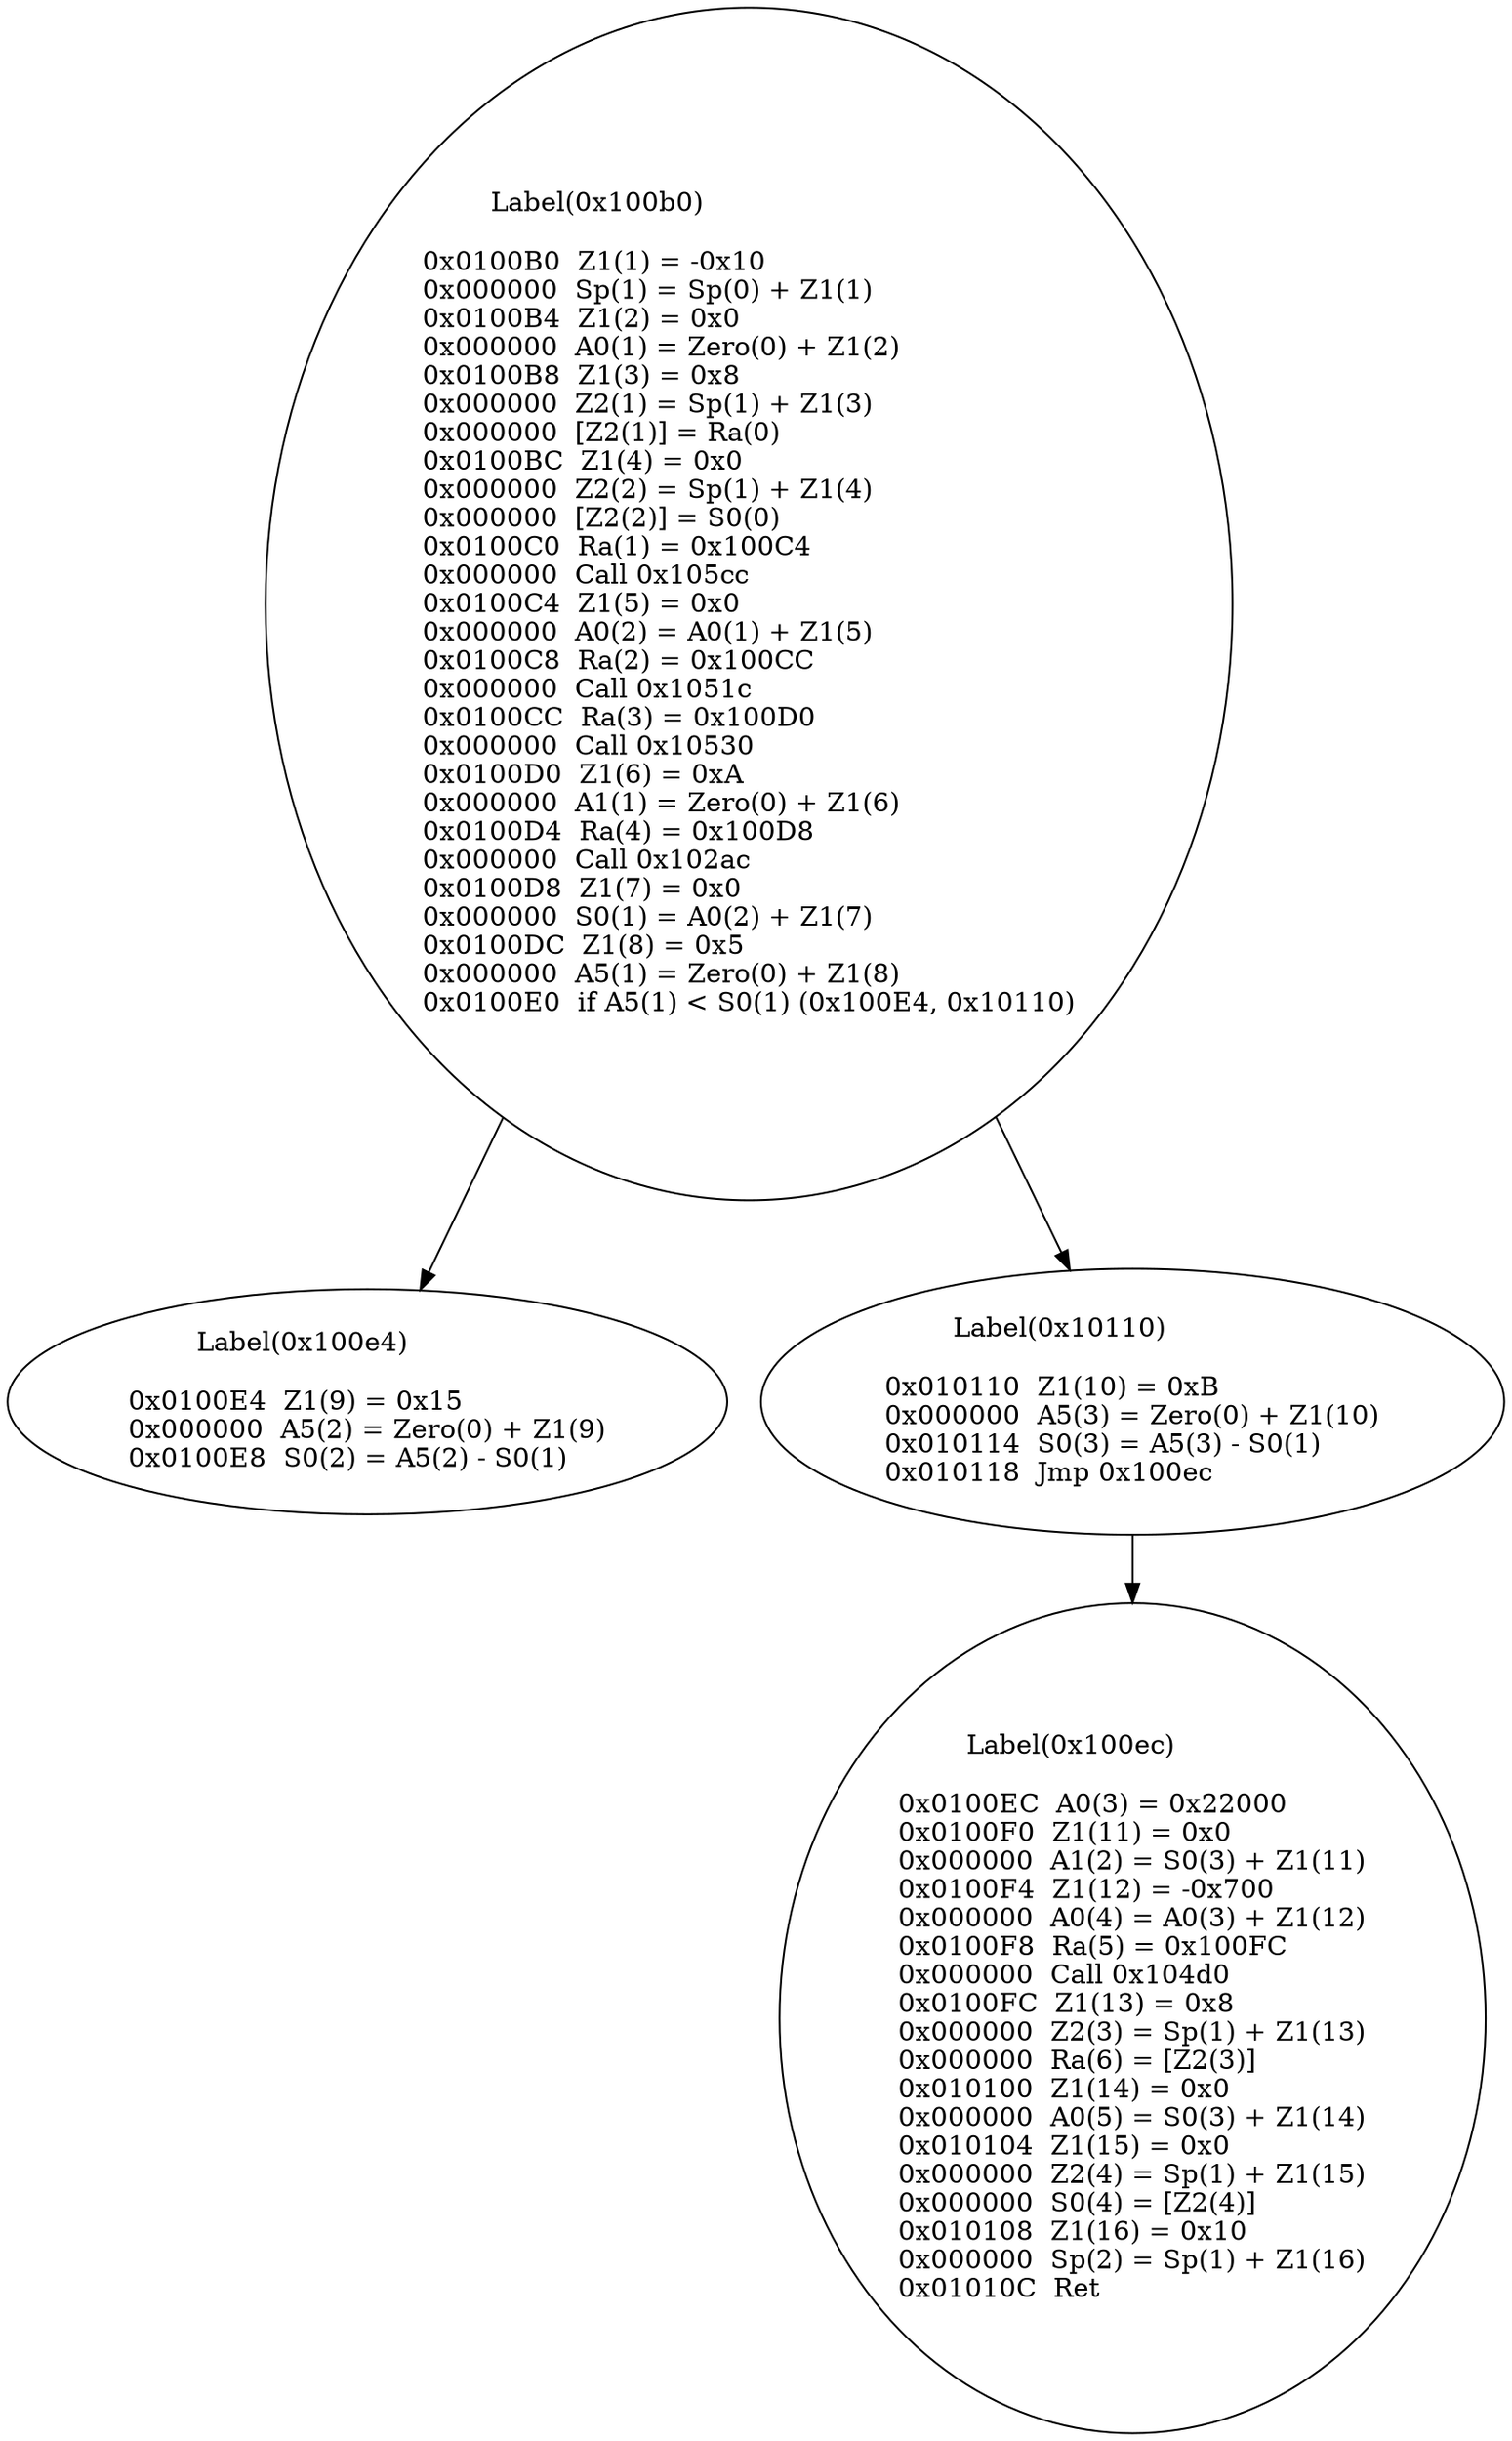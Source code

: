 digraph {
    0 [ label = "	Label(0x100b0)\l\l0x0100B0  Z1(1) = -0x10\l0x000000  Sp(1) = Sp(0) + Z1(1)\l0x0100B4  Z1(2) = 0x0\l0x000000  A0(1) = Zero(0) + Z1(2)\l0x0100B8  Z1(3) = 0x8\l0x000000  Z2(1) = Sp(1) + Z1(3)\l0x000000  [Z2(1)] = Ra(0)\l0x0100BC  Z1(4) = 0x0\l0x000000  Z2(2) = Sp(1) + Z1(4)\l0x000000  [Z2(2)] = S0(0)\l0x0100C0  Ra(1) = 0x100C4\l0x000000  Call 0x105cc\l0x0100C4  Z1(5) = 0x0\l0x000000  A0(2) = A0(1) + Z1(5)\l0x0100C8  Ra(2) = 0x100CC\l0x000000  Call 0x1051c\l0x0100CC  Ra(3) = 0x100D0\l0x000000  Call 0x10530\l0x0100D0  Z1(6) = 0xA\l0x000000  A1(1) = Zero(0) + Z1(6)\l0x0100D4  Ra(4) = 0x100D8\l0x000000  Call 0x102ac\l0x0100D8  Z1(7) = 0x0\l0x000000  S0(1) = A0(2) + Z1(7)\l0x0100DC  Z1(8) = 0x5\l0x000000  A5(1) = Zero(0) + Z1(8)\l0x0100E0  if A5(1) < S0(1) (0x100E4, 0x10110)\l" ]
    1 [ label = "	Label(0x100e4)\l\l0x0100E4  Z1(9) = 0x15\l0x000000  A5(2) = Zero(0) + Z1(9)\l0x0100E8  S0(2) = A5(2) - S0(1)\l" ]
    2 [ label = "	Label(0x100ec)\l\l0x0100EC  A0(3) = 0x22000\l0x0100F0  Z1(11) = 0x0\l0x000000  A1(2) = S0(3) + Z1(11)\l0x0100F4  Z1(12) = -0x700\l0x000000  A0(4) = A0(3) + Z1(12)\l0x0100F8  Ra(5) = 0x100FC\l0x000000  Call 0x104d0\l0x0100FC  Z1(13) = 0x8\l0x000000  Z2(3) = Sp(1) + Z1(13)\l0x000000  Ra(6) = [Z2(3)]\l0x010100  Z1(14) = 0x0\l0x000000  A0(5) = S0(3) + Z1(14)\l0x010104  Z1(15) = 0x0\l0x000000  Z2(4) = Sp(1) + Z1(15)\l0x000000  S0(4) = [Z2(4)]\l0x010108  Z1(16) = 0x10\l0x000000  Sp(2) = Sp(1) + Z1(16)\l0x01010C  Ret\l" ]
    3 [ label = "	Label(0x10110)\l\l0x010110  Z1(10) = 0xB\l0x000000  A5(3) = Zero(0) + Z1(10)\l0x010114  S0(3) = A5(3) - S0(1)\l0x010118  Jmp 0x100ec\l" ]
    0 -> 1 [ ]
    0 -> 3 [ ]
    3 -> 2 [ ]
}
